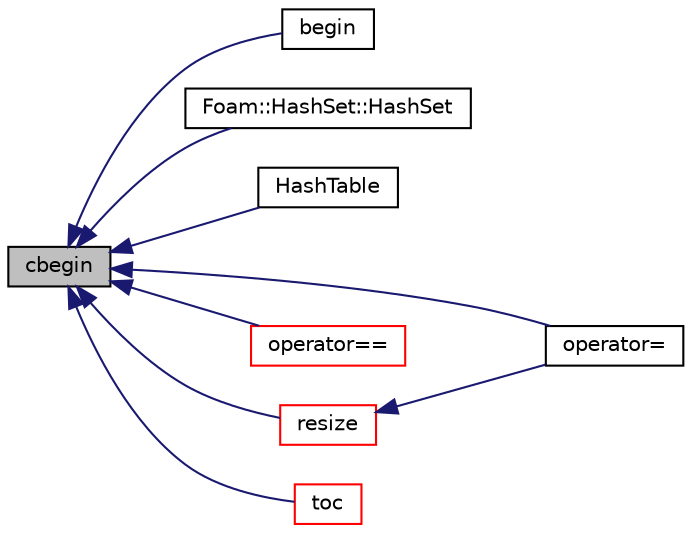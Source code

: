 digraph "cbegin"
{
  bgcolor="transparent";
  edge [fontname="Helvetica",fontsize="10",labelfontname="Helvetica",labelfontsize="10"];
  node [fontname="Helvetica",fontsize="10",shape=record];
  rankdir="LR";
  Node1 [label="cbegin",height=0.2,width=0.4,color="black", fillcolor="grey75", style="filled", fontcolor="black"];
  Node1 -> Node2 [dir="back",color="midnightblue",fontsize="10",style="solid",fontname="Helvetica"];
  Node2 [label="begin",height=0.2,width=0.4,color="black",URL="$a00984.html#a1902fb39f348078fca6cd6beaafe9555",tooltip="const_iterator set to the beginning of the HashTable "];
  Node1 -> Node3 [dir="back",color="midnightblue",fontsize="10",style="solid",fontname="Helvetica"];
  Node3 [label="Foam::HashSet::HashSet",height=0.2,width=0.4,color="black",URL="$a00982.html#a85612b12a1ec9b0868ba1ffac9dfea58",tooltip="Construct from the keys of another HashTable,. "];
  Node1 -> Node4 [dir="back",color="midnightblue",fontsize="10",style="solid",fontname="Helvetica"];
  Node4 [label="HashTable",height=0.2,width=0.4,color="black",URL="$a00984.html#ae83698bcb81dfd4906120001255dfa4d",tooltip="Construct as copy. "];
  Node1 -> Node5 [dir="back",color="midnightblue",fontsize="10",style="solid",fontname="Helvetica"];
  Node5 [label="operator=",height=0.2,width=0.4,color="black",URL="$a00984.html#ab08fb00d67b7f3aeca707447df8580c5",tooltip="Assignment. "];
  Node1 -> Node6 [dir="back",color="midnightblue",fontsize="10",style="solid",fontname="Helvetica"];
  Node6 [label="operator==",height=0.2,width=0.4,color="red",URL="$a00984.html#adac844928b3d4e191d3b619ea115f425",tooltip="Equality. Hash tables are equal if the keys and values are equal. "];
  Node1 -> Node7 [dir="back",color="midnightblue",fontsize="10",style="solid",fontname="Helvetica"];
  Node7 [label="resize",height=0.2,width=0.4,color="red",URL="$a00984.html#ae697ea15032f01f89988bb8ada677832",tooltip="Resize the hash table for efficiency. "];
  Node7 -> Node5 [dir="back",color="midnightblue",fontsize="10",style="solid",fontname="Helvetica"];
  Node1 -> Node8 [dir="back",color="midnightblue",fontsize="10",style="solid",fontname="Helvetica"];
  Node8 [label="toc",height=0.2,width=0.4,color="red",URL="$a00984.html#a76b765c869311659d0868ce0e0200884",tooltip="Return the table of contents. "];
}
